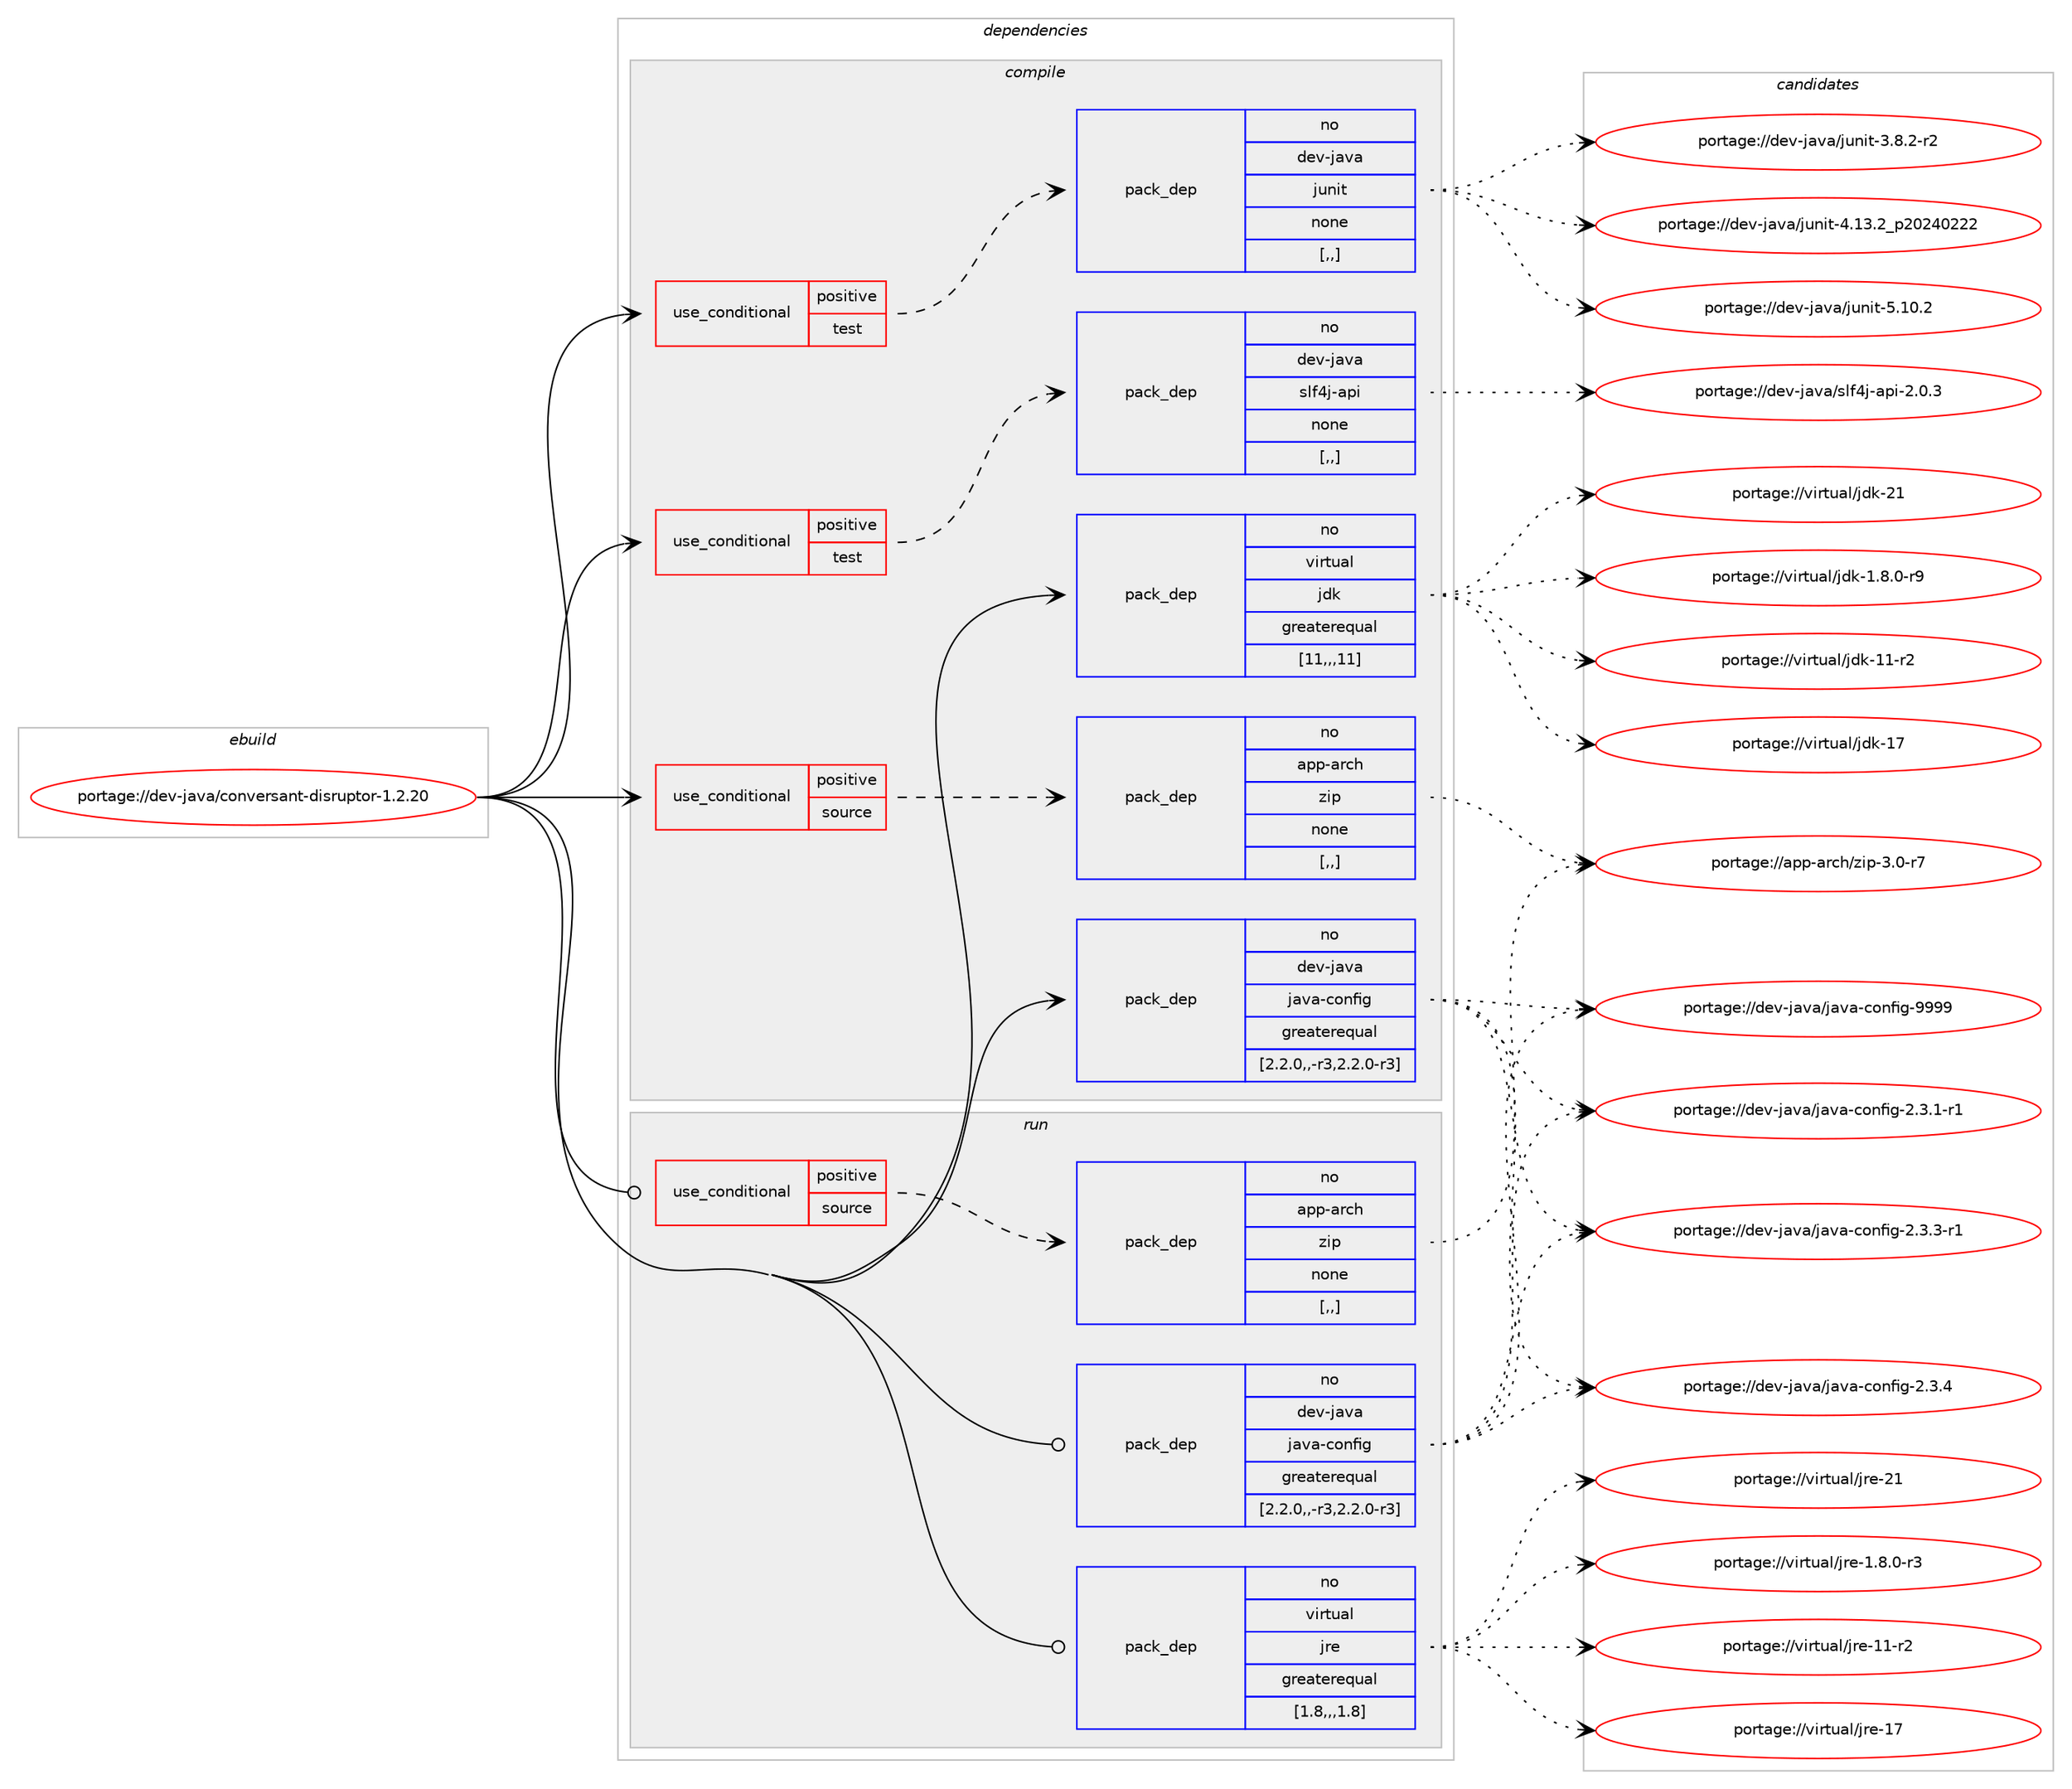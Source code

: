 digraph prolog {

# *************
# Graph options
# *************

newrank=true;
concentrate=true;
compound=true;
graph [rankdir=LR,fontname=Helvetica,fontsize=10,ranksep=1.5];#, ranksep=2.5, nodesep=0.2];
edge  [arrowhead=vee];
node  [fontname=Helvetica,fontsize=10];

# **********
# The ebuild
# **********

subgraph cluster_leftcol {
color=gray;
rank=same;
label=<<i>ebuild</i>>;
id [label="portage://dev-java/conversant-disruptor-1.2.20", color=red, width=4, href="../dev-java/conversant-disruptor-1.2.20.svg"];
}

# ****************
# The dependencies
# ****************

subgraph cluster_midcol {
color=gray;
label=<<i>dependencies</i>>;
subgraph cluster_compile {
fillcolor="#eeeeee";
style=filled;
label=<<i>compile</i>>;
subgraph cond21012 {
dependency91196 [label=<<TABLE BORDER="0" CELLBORDER="1" CELLSPACING="0" CELLPADDING="4"><TR><TD ROWSPAN="3" CELLPADDING="10">use_conditional</TD></TR><TR><TD>positive</TD></TR><TR><TD>source</TD></TR></TABLE>>, shape=none, color=red];
subgraph pack69160 {
dependency91197 [label=<<TABLE BORDER="0" CELLBORDER="1" CELLSPACING="0" CELLPADDING="4" WIDTH="220"><TR><TD ROWSPAN="6" CELLPADDING="30">pack_dep</TD></TR><TR><TD WIDTH="110">no</TD></TR><TR><TD>app-arch</TD></TR><TR><TD>zip</TD></TR><TR><TD>none</TD></TR><TR><TD>[,,]</TD></TR></TABLE>>, shape=none, color=blue];
}
dependency91196:e -> dependency91197:w [weight=20,style="dashed",arrowhead="vee"];
}
id:e -> dependency91196:w [weight=20,style="solid",arrowhead="vee"];
subgraph cond21013 {
dependency91198 [label=<<TABLE BORDER="0" CELLBORDER="1" CELLSPACING="0" CELLPADDING="4"><TR><TD ROWSPAN="3" CELLPADDING="10">use_conditional</TD></TR><TR><TD>positive</TD></TR><TR><TD>test</TD></TR></TABLE>>, shape=none, color=red];
subgraph pack69161 {
dependency91199 [label=<<TABLE BORDER="0" CELLBORDER="1" CELLSPACING="0" CELLPADDING="4" WIDTH="220"><TR><TD ROWSPAN="6" CELLPADDING="30">pack_dep</TD></TR><TR><TD WIDTH="110">no</TD></TR><TR><TD>dev-java</TD></TR><TR><TD>junit</TD></TR><TR><TD>none</TD></TR><TR><TD>[,,]</TD></TR></TABLE>>, shape=none, color=blue];
}
dependency91198:e -> dependency91199:w [weight=20,style="dashed",arrowhead="vee"];
}
id:e -> dependency91198:w [weight=20,style="solid",arrowhead="vee"];
subgraph cond21014 {
dependency91200 [label=<<TABLE BORDER="0" CELLBORDER="1" CELLSPACING="0" CELLPADDING="4"><TR><TD ROWSPAN="3" CELLPADDING="10">use_conditional</TD></TR><TR><TD>positive</TD></TR><TR><TD>test</TD></TR></TABLE>>, shape=none, color=red];
subgraph pack69162 {
dependency91201 [label=<<TABLE BORDER="0" CELLBORDER="1" CELLSPACING="0" CELLPADDING="4" WIDTH="220"><TR><TD ROWSPAN="6" CELLPADDING="30">pack_dep</TD></TR><TR><TD WIDTH="110">no</TD></TR><TR><TD>dev-java</TD></TR><TR><TD>slf4j-api</TD></TR><TR><TD>none</TD></TR><TR><TD>[,,]</TD></TR></TABLE>>, shape=none, color=blue];
}
dependency91200:e -> dependency91201:w [weight=20,style="dashed",arrowhead="vee"];
}
id:e -> dependency91200:w [weight=20,style="solid",arrowhead="vee"];
subgraph pack69163 {
dependency91202 [label=<<TABLE BORDER="0" CELLBORDER="1" CELLSPACING="0" CELLPADDING="4" WIDTH="220"><TR><TD ROWSPAN="6" CELLPADDING="30">pack_dep</TD></TR><TR><TD WIDTH="110">no</TD></TR><TR><TD>dev-java</TD></TR><TR><TD>java-config</TD></TR><TR><TD>greaterequal</TD></TR><TR><TD>[2.2.0,,-r3,2.2.0-r3]</TD></TR></TABLE>>, shape=none, color=blue];
}
id:e -> dependency91202:w [weight=20,style="solid",arrowhead="vee"];
subgraph pack69164 {
dependency91203 [label=<<TABLE BORDER="0" CELLBORDER="1" CELLSPACING="0" CELLPADDING="4" WIDTH="220"><TR><TD ROWSPAN="6" CELLPADDING="30">pack_dep</TD></TR><TR><TD WIDTH="110">no</TD></TR><TR><TD>virtual</TD></TR><TR><TD>jdk</TD></TR><TR><TD>greaterequal</TD></TR><TR><TD>[11,,,11]</TD></TR></TABLE>>, shape=none, color=blue];
}
id:e -> dependency91203:w [weight=20,style="solid",arrowhead="vee"];
}
subgraph cluster_compileandrun {
fillcolor="#eeeeee";
style=filled;
label=<<i>compile and run</i>>;
}
subgraph cluster_run {
fillcolor="#eeeeee";
style=filled;
label=<<i>run</i>>;
subgraph cond21015 {
dependency91204 [label=<<TABLE BORDER="0" CELLBORDER="1" CELLSPACING="0" CELLPADDING="4"><TR><TD ROWSPAN="3" CELLPADDING="10">use_conditional</TD></TR><TR><TD>positive</TD></TR><TR><TD>source</TD></TR></TABLE>>, shape=none, color=red];
subgraph pack69165 {
dependency91205 [label=<<TABLE BORDER="0" CELLBORDER="1" CELLSPACING="0" CELLPADDING="4" WIDTH="220"><TR><TD ROWSPAN="6" CELLPADDING="30">pack_dep</TD></TR><TR><TD WIDTH="110">no</TD></TR><TR><TD>app-arch</TD></TR><TR><TD>zip</TD></TR><TR><TD>none</TD></TR><TR><TD>[,,]</TD></TR></TABLE>>, shape=none, color=blue];
}
dependency91204:e -> dependency91205:w [weight=20,style="dashed",arrowhead="vee"];
}
id:e -> dependency91204:w [weight=20,style="solid",arrowhead="odot"];
subgraph pack69166 {
dependency91206 [label=<<TABLE BORDER="0" CELLBORDER="1" CELLSPACING="0" CELLPADDING="4" WIDTH="220"><TR><TD ROWSPAN="6" CELLPADDING="30">pack_dep</TD></TR><TR><TD WIDTH="110">no</TD></TR><TR><TD>dev-java</TD></TR><TR><TD>java-config</TD></TR><TR><TD>greaterequal</TD></TR><TR><TD>[2.2.0,,-r3,2.2.0-r3]</TD></TR></TABLE>>, shape=none, color=blue];
}
id:e -> dependency91206:w [weight=20,style="solid",arrowhead="odot"];
subgraph pack69167 {
dependency91207 [label=<<TABLE BORDER="0" CELLBORDER="1" CELLSPACING="0" CELLPADDING="4" WIDTH="220"><TR><TD ROWSPAN="6" CELLPADDING="30">pack_dep</TD></TR><TR><TD WIDTH="110">no</TD></TR><TR><TD>virtual</TD></TR><TR><TD>jre</TD></TR><TR><TD>greaterequal</TD></TR><TR><TD>[1.8,,,1.8]</TD></TR></TABLE>>, shape=none, color=blue];
}
id:e -> dependency91207:w [weight=20,style="solid",arrowhead="odot"];
}
}

# **************
# The candidates
# **************

subgraph cluster_choices {
rank=same;
color=gray;
label=<<i>candidates</i>>;

subgraph choice69160 {
color=black;
nodesep=1;
choice9711211245971149910447122105112455146484511455 [label="portage://app-arch/zip-3.0-r7", color=red, width=4,href="../app-arch/zip-3.0-r7.svg"];
dependency91197:e -> choice9711211245971149910447122105112455146484511455:w [style=dotted,weight="100"];
}
subgraph choice69161 {
color=black;
nodesep=1;
choice100101118451069711897471061171101051164551465646504511450 [label="portage://dev-java/junit-3.8.2-r2", color=red, width=4,href="../dev-java/junit-3.8.2-r2.svg"];
choice1001011184510697118974710611711010511645524649514650951125048505248505050 [label="portage://dev-java/junit-4.13.2_p20240222", color=red, width=4,href="../dev-java/junit-4.13.2_p20240222.svg"];
choice1001011184510697118974710611711010511645534649484650 [label="portage://dev-java/junit-5.10.2", color=red, width=4,href="../dev-java/junit-5.10.2.svg"];
dependency91199:e -> choice100101118451069711897471061171101051164551465646504511450:w [style=dotted,weight="100"];
dependency91199:e -> choice1001011184510697118974710611711010511645524649514650951125048505248505050:w [style=dotted,weight="100"];
dependency91199:e -> choice1001011184510697118974710611711010511645534649484650:w [style=dotted,weight="100"];
}
subgraph choice69162 {
color=black;
nodesep=1;
choice10010111845106971189747115108102521064597112105455046484651 [label="portage://dev-java/slf4j-api-2.0.3", color=red, width=4,href="../dev-java/slf4j-api-2.0.3.svg"];
dependency91201:e -> choice10010111845106971189747115108102521064597112105455046484651:w [style=dotted,weight="100"];
}
subgraph choice69163 {
color=black;
nodesep=1;
choice10010111845106971189747106971189745991111101021051034550465146494511449 [label="portage://dev-java/java-config-2.3.1-r1", color=red, width=4,href="../dev-java/java-config-2.3.1-r1.svg"];
choice10010111845106971189747106971189745991111101021051034550465146514511449 [label="portage://dev-java/java-config-2.3.3-r1", color=red, width=4,href="../dev-java/java-config-2.3.3-r1.svg"];
choice1001011184510697118974710697118974599111110102105103455046514652 [label="portage://dev-java/java-config-2.3.4", color=red, width=4,href="../dev-java/java-config-2.3.4.svg"];
choice10010111845106971189747106971189745991111101021051034557575757 [label="portage://dev-java/java-config-9999", color=red, width=4,href="../dev-java/java-config-9999.svg"];
dependency91202:e -> choice10010111845106971189747106971189745991111101021051034550465146494511449:w [style=dotted,weight="100"];
dependency91202:e -> choice10010111845106971189747106971189745991111101021051034550465146514511449:w [style=dotted,weight="100"];
dependency91202:e -> choice1001011184510697118974710697118974599111110102105103455046514652:w [style=dotted,weight="100"];
dependency91202:e -> choice10010111845106971189747106971189745991111101021051034557575757:w [style=dotted,weight="100"];
}
subgraph choice69164 {
color=black;
nodesep=1;
choice11810511411611797108471061001074549465646484511457 [label="portage://virtual/jdk-1.8.0-r9", color=red, width=4,href="../virtual/jdk-1.8.0-r9.svg"];
choice11810511411611797108471061001074549494511450 [label="portage://virtual/jdk-11-r2", color=red, width=4,href="../virtual/jdk-11-r2.svg"];
choice1181051141161179710847106100107454955 [label="portage://virtual/jdk-17", color=red, width=4,href="../virtual/jdk-17.svg"];
choice1181051141161179710847106100107455049 [label="portage://virtual/jdk-21", color=red, width=4,href="../virtual/jdk-21.svg"];
dependency91203:e -> choice11810511411611797108471061001074549465646484511457:w [style=dotted,weight="100"];
dependency91203:e -> choice11810511411611797108471061001074549494511450:w [style=dotted,weight="100"];
dependency91203:e -> choice1181051141161179710847106100107454955:w [style=dotted,weight="100"];
dependency91203:e -> choice1181051141161179710847106100107455049:w [style=dotted,weight="100"];
}
subgraph choice69165 {
color=black;
nodesep=1;
choice9711211245971149910447122105112455146484511455 [label="portage://app-arch/zip-3.0-r7", color=red, width=4,href="../app-arch/zip-3.0-r7.svg"];
dependency91205:e -> choice9711211245971149910447122105112455146484511455:w [style=dotted,weight="100"];
}
subgraph choice69166 {
color=black;
nodesep=1;
choice10010111845106971189747106971189745991111101021051034550465146494511449 [label="portage://dev-java/java-config-2.3.1-r1", color=red, width=4,href="../dev-java/java-config-2.3.1-r1.svg"];
choice10010111845106971189747106971189745991111101021051034550465146514511449 [label="portage://dev-java/java-config-2.3.3-r1", color=red, width=4,href="../dev-java/java-config-2.3.3-r1.svg"];
choice1001011184510697118974710697118974599111110102105103455046514652 [label="portage://dev-java/java-config-2.3.4", color=red, width=4,href="../dev-java/java-config-2.3.4.svg"];
choice10010111845106971189747106971189745991111101021051034557575757 [label="portage://dev-java/java-config-9999", color=red, width=4,href="../dev-java/java-config-9999.svg"];
dependency91206:e -> choice10010111845106971189747106971189745991111101021051034550465146494511449:w [style=dotted,weight="100"];
dependency91206:e -> choice10010111845106971189747106971189745991111101021051034550465146514511449:w [style=dotted,weight="100"];
dependency91206:e -> choice1001011184510697118974710697118974599111110102105103455046514652:w [style=dotted,weight="100"];
dependency91206:e -> choice10010111845106971189747106971189745991111101021051034557575757:w [style=dotted,weight="100"];
}
subgraph choice69167 {
color=black;
nodesep=1;
choice11810511411611797108471061141014549465646484511451 [label="portage://virtual/jre-1.8.0-r3", color=red, width=4,href="../virtual/jre-1.8.0-r3.svg"];
choice11810511411611797108471061141014549494511450 [label="portage://virtual/jre-11-r2", color=red, width=4,href="../virtual/jre-11-r2.svg"];
choice1181051141161179710847106114101454955 [label="portage://virtual/jre-17", color=red, width=4,href="../virtual/jre-17.svg"];
choice1181051141161179710847106114101455049 [label="portage://virtual/jre-21", color=red, width=4,href="../virtual/jre-21.svg"];
dependency91207:e -> choice11810511411611797108471061141014549465646484511451:w [style=dotted,weight="100"];
dependency91207:e -> choice11810511411611797108471061141014549494511450:w [style=dotted,weight="100"];
dependency91207:e -> choice1181051141161179710847106114101454955:w [style=dotted,weight="100"];
dependency91207:e -> choice1181051141161179710847106114101455049:w [style=dotted,weight="100"];
}
}

}
